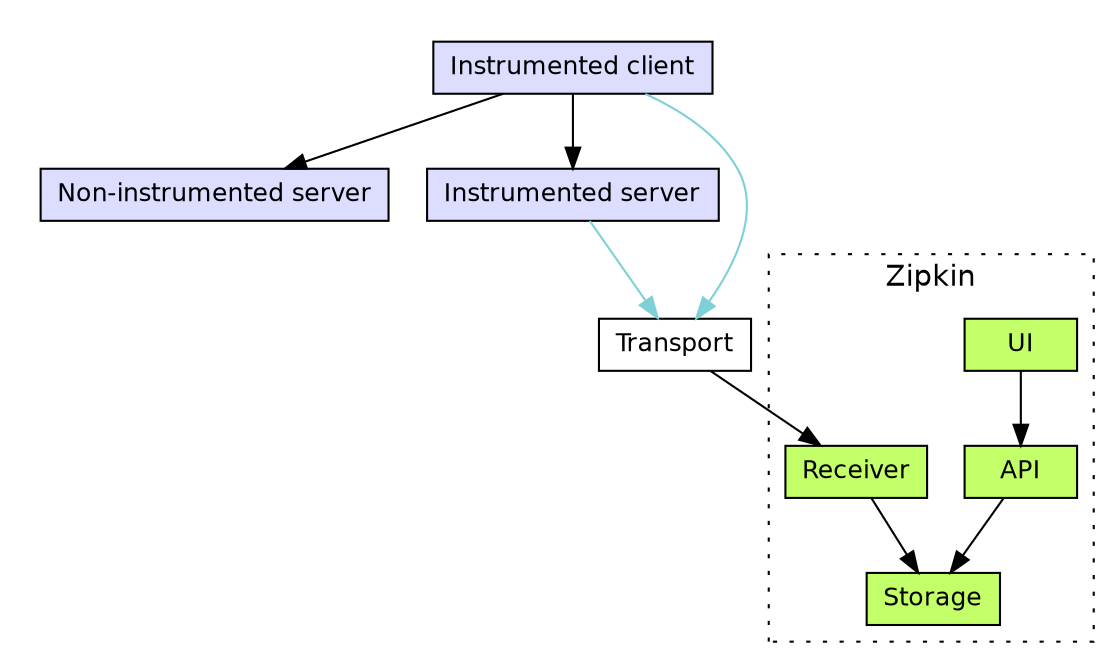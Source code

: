 digraph Architecture {
  node[fontsize=12, height=0.35, fontname=Helvetica, shape=rect];
  fontname=Helvetica;

  subgraph cluster_your_app {
    color=white;
    node[fillcolor="#DDDDFF", style=filled];

    client[label="Instrumented client"];
    uninstrumented_server[label="Non-instrumented server"];
    instrumented_server[label="Instrumented server"];

    client -> instrumented_server;
    client -> uninstrumented_server;
  }

  transport [label=Transport];
  
  subgraph cluster_zipkin {
    label=Zipkin;
    style=dotted;
    node[fillcolor="#C3FF68", style=filled];

    receiver[label=Receiver];
    storage[label=Storage];
    api[label=API];
    ui[label=UI];

    receiver -> storage;
    
    ui -> api;
    api -> storage;
  }

  instrumented_server -> transport [color="#7ED0D6"];
  client -> transport [color="#7ED0D6"];
  transport -> receiver;

}